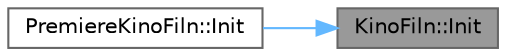 digraph "KinoFiln::Init"
{
 // LATEX_PDF_SIZE
  bgcolor="transparent";
  edge [fontname=Helvetica,fontsize=10,labelfontname=Helvetica,labelfontsize=10];
  node [fontname=Helvetica,fontsize=10,shape=box,height=0.2,width=0.4];
  rankdir="RL";
  Node1 [id="Node000001",label="KinoFiln::Init",height=0.2,width=0.4,color="gray40", fillcolor="grey60", style="filled", fontcolor="black",tooltip="Инициализирует объект класса KionFilm заданными значениями."];
  Node1 -> Node2 [id="edge1_Node000001_Node000002",dir="back",color="steelblue1",style="solid",tooltip=" "];
  Node2 [id="Node000002",label="PremiereKinoFiln::Init",height=0.2,width=0.4,color="grey40", fillcolor="white", style="filled",URL="$class_premiere_kino_filn.html#a31d16274b9755548e890aa34e41cf1ec",tooltip=" "];
}
